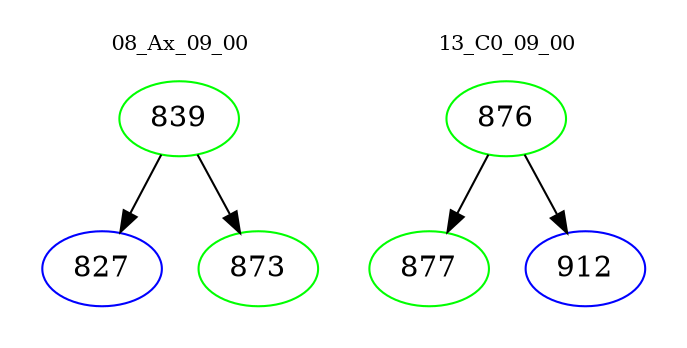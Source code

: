 digraph{
subgraph cluster_0 {
color = white
label = "08_Ax_09_00";
fontsize=10;
T0_839 [label="839", color="green"]
T0_839 -> T0_827 [color="black"]
T0_827 [label="827", color="blue"]
T0_839 -> T0_873 [color="black"]
T0_873 [label="873", color="green"]
}
subgraph cluster_1 {
color = white
label = "13_C0_09_00";
fontsize=10;
T1_876 [label="876", color="green"]
T1_876 -> T1_877 [color="black"]
T1_877 [label="877", color="green"]
T1_876 -> T1_912 [color="black"]
T1_912 [label="912", color="blue"]
}
}
